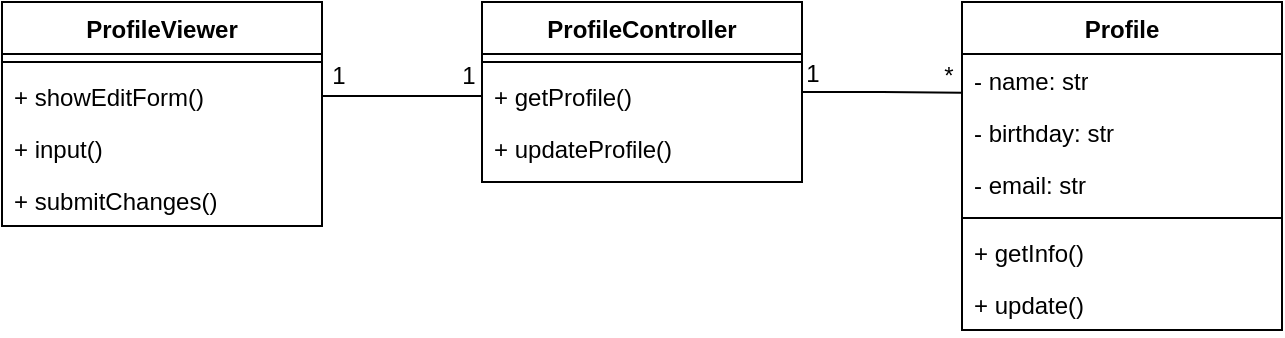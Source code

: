 <mxfile version="26.1.1">
  <diagram id="C5RBs43oDa-KdzZeNtuy" name="Page-1">
    <mxGraphModel dx="992" dy="538" grid="1" gridSize="10" guides="1" tooltips="1" connect="1" arrows="1" fold="1" page="1" pageScale="1" pageWidth="827" pageHeight="1169" math="0" shadow="0">
      <root>
        <mxCell id="WIyWlLk6GJQsqaUBKTNV-0" />
        <mxCell id="WIyWlLk6GJQsqaUBKTNV-1" parent="WIyWlLk6GJQsqaUBKTNV-0" />
        <mxCell id="zkfFHV4jXpPFQw0GAbJ--0" value="ProfileViewer" style="swimlane;fontStyle=1;align=center;verticalAlign=top;childLayout=stackLayout;horizontal=1;startSize=26;horizontalStack=0;resizeParent=1;resizeLast=0;collapsible=1;marginBottom=0;rounded=0;shadow=0;strokeWidth=1;" parent="WIyWlLk6GJQsqaUBKTNV-1" vertex="1">
          <mxGeometry x="40" y="120" width="160" height="112" as="geometry">
            <mxRectangle x="230" y="140" width="160" height="26" as="alternateBounds" />
          </mxGeometry>
        </mxCell>
        <mxCell id="zkfFHV4jXpPFQw0GAbJ--4" value="" style="line;html=1;strokeWidth=1;align=left;verticalAlign=middle;spacingTop=-1;spacingLeft=3;spacingRight=3;rotatable=0;labelPosition=right;points=[];portConstraint=eastwest;" parent="zkfFHV4jXpPFQw0GAbJ--0" vertex="1">
          <mxGeometry y="26" width="160" height="8" as="geometry" />
        </mxCell>
        <mxCell id="zkfFHV4jXpPFQw0GAbJ--5" value="+ showEditForm()" style="text;align=left;verticalAlign=top;spacingLeft=4;spacingRight=4;overflow=hidden;rotatable=0;points=[[0,0.5],[1,0.5]];portConstraint=eastwest;" parent="zkfFHV4jXpPFQw0GAbJ--0" vertex="1">
          <mxGeometry y="34" width="160" height="26" as="geometry" />
        </mxCell>
        <mxCell id="pf0uQ8Y822V4jaqbTyC7-0" value="+ input()" style="text;align=left;verticalAlign=top;spacingLeft=4;spacingRight=4;overflow=hidden;rotatable=0;points=[[0,0.5],[1,0.5]];portConstraint=eastwest;" vertex="1" parent="zkfFHV4jXpPFQw0GAbJ--0">
          <mxGeometry y="60" width="160" height="26" as="geometry" />
        </mxCell>
        <mxCell id="pf0uQ8Y822V4jaqbTyC7-1" value="+ submitChanges()" style="text;align=left;verticalAlign=top;spacingLeft=4;spacingRight=4;overflow=hidden;rotatable=0;points=[[0,0.5],[1,0.5]];portConstraint=eastwest;" vertex="1" parent="zkfFHV4jXpPFQw0GAbJ--0">
          <mxGeometry y="86" width="160" height="26" as="geometry" />
        </mxCell>
        <mxCell id="pf0uQ8Y822V4jaqbTyC7-2" value="ProfileController" style="swimlane;fontStyle=1;align=center;verticalAlign=top;childLayout=stackLayout;horizontal=1;startSize=26;horizontalStack=0;resizeParent=1;resizeLast=0;collapsible=1;marginBottom=0;rounded=0;shadow=0;strokeWidth=1;" vertex="1" parent="WIyWlLk6GJQsqaUBKTNV-1">
          <mxGeometry x="280" y="120" width="160" height="90" as="geometry">
            <mxRectangle x="230" y="140" width="160" height="26" as="alternateBounds" />
          </mxGeometry>
        </mxCell>
        <mxCell id="pf0uQ8Y822V4jaqbTyC7-3" value="" style="line;html=1;strokeWidth=1;align=left;verticalAlign=middle;spacingTop=-1;spacingLeft=3;spacingRight=3;rotatable=0;labelPosition=right;points=[];portConstraint=eastwest;" vertex="1" parent="pf0uQ8Y822V4jaqbTyC7-2">
          <mxGeometry y="26" width="160" height="8" as="geometry" />
        </mxCell>
        <mxCell id="pf0uQ8Y822V4jaqbTyC7-4" value="+ getProfile()" style="text;align=left;verticalAlign=top;spacingLeft=4;spacingRight=4;overflow=hidden;rotatable=0;points=[[0,0.5],[1,0.5]];portConstraint=eastwest;" vertex="1" parent="pf0uQ8Y822V4jaqbTyC7-2">
          <mxGeometry y="34" width="160" height="26" as="geometry" />
        </mxCell>
        <mxCell id="pf0uQ8Y822V4jaqbTyC7-5" value="+ updateProfile()" style="text;align=left;verticalAlign=top;spacingLeft=4;spacingRight=4;overflow=hidden;rotatable=0;points=[[0,0.5],[1,0.5]];portConstraint=eastwest;" vertex="1" parent="pf0uQ8Y822V4jaqbTyC7-2">
          <mxGeometry y="60" width="160" height="26" as="geometry" />
        </mxCell>
        <mxCell id="pf0uQ8Y822V4jaqbTyC7-13" value="Profile" style="swimlane;fontStyle=1;align=center;verticalAlign=top;childLayout=stackLayout;horizontal=1;startSize=26;horizontalStack=0;resizeParent=1;resizeParentMax=0;resizeLast=0;collapsible=1;marginBottom=0;whiteSpace=wrap;html=1;" vertex="1" parent="WIyWlLk6GJQsqaUBKTNV-1">
          <mxGeometry x="520" y="120" width="160" height="164" as="geometry" />
        </mxCell>
        <mxCell id="pf0uQ8Y822V4jaqbTyC7-14" value="- name: str" style="text;strokeColor=none;fillColor=none;align=left;verticalAlign=top;spacingLeft=4;spacingRight=4;overflow=hidden;rotatable=0;points=[[0,0.5],[1,0.5]];portConstraint=eastwest;whiteSpace=wrap;html=1;" vertex="1" parent="pf0uQ8Y822V4jaqbTyC7-13">
          <mxGeometry y="26" width="160" height="26" as="geometry" />
        </mxCell>
        <mxCell id="pf0uQ8Y822V4jaqbTyC7-17" value="- birthday: str" style="text;strokeColor=none;fillColor=none;align=left;verticalAlign=top;spacingLeft=4;spacingRight=4;overflow=hidden;rotatable=0;points=[[0,0.5],[1,0.5]];portConstraint=eastwest;whiteSpace=wrap;html=1;" vertex="1" parent="pf0uQ8Y822V4jaqbTyC7-13">
          <mxGeometry y="52" width="160" height="26" as="geometry" />
        </mxCell>
        <mxCell id="pf0uQ8Y822V4jaqbTyC7-18" value="- email: str" style="text;strokeColor=none;fillColor=none;align=left;verticalAlign=top;spacingLeft=4;spacingRight=4;overflow=hidden;rotatable=0;points=[[0,0.5],[1,0.5]];portConstraint=eastwest;whiteSpace=wrap;html=1;" vertex="1" parent="pf0uQ8Y822V4jaqbTyC7-13">
          <mxGeometry y="78" width="160" height="26" as="geometry" />
        </mxCell>
        <mxCell id="pf0uQ8Y822V4jaqbTyC7-15" value="" style="line;strokeWidth=1;fillColor=none;align=left;verticalAlign=middle;spacingTop=-1;spacingLeft=3;spacingRight=3;rotatable=0;labelPosition=right;points=[];portConstraint=eastwest;strokeColor=inherit;" vertex="1" parent="pf0uQ8Y822V4jaqbTyC7-13">
          <mxGeometry y="104" width="160" height="8" as="geometry" />
        </mxCell>
        <mxCell id="pf0uQ8Y822V4jaqbTyC7-16" value="+ getInfo()" style="text;strokeColor=none;fillColor=none;align=left;verticalAlign=top;spacingLeft=4;spacingRight=4;overflow=hidden;rotatable=0;points=[[0,0.5],[1,0.5]];portConstraint=eastwest;whiteSpace=wrap;html=1;" vertex="1" parent="pf0uQ8Y822V4jaqbTyC7-13">
          <mxGeometry y="112" width="160" height="26" as="geometry" />
        </mxCell>
        <mxCell id="pf0uQ8Y822V4jaqbTyC7-19" value="+ update()" style="text;strokeColor=none;fillColor=none;align=left;verticalAlign=top;spacingLeft=4;spacingRight=4;overflow=hidden;rotatable=0;points=[[0,0.5],[1,0.5]];portConstraint=eastwest;whiteSpace=wrap;html=1;" vertex="1" parent="pf0uQ8Y822V4jaqbTyC7-13">
          <mxGeometry y="138" width="160" height="26" as="geometry" />
        </mxCell>
        <mxCell id="pf0uQ8Y822V4jaqbTyC7-21" style="edgeStyle=orthogonalEdgeStyle;rounded=0;orthogonalLoop=1;jettySize=auto;html=1;exitX=1;exitY=0.5;exitDx=0;exitDy=0;entryX=0;entryY=0.5;entryDx=0;entryDy=0;endArrow=none;startFill=0;" edge="1" parent="WIyWlLk6GJQsqaUBKTNV-1" source="zkfFHV4jXpPFQw0GAbJ--5" target="pf0uQ8Y822V4jaqbTyC7-4">
          <mxGeometry relative="1" as="geometry" />
        </mxCell>
        <mxCell id="pf0uQ8Y822V4jaqbTyC7-22" style="edgeStyle=orthogonalEdgeStyle;rounded=0;orthogonalLoop=1;jettySize=auto;html=1;exitX=1;exitY=0.5;exitDx=0;exitDy=0;entryX=0.002;entryY=0.745;entryDx=0;entryDy=0;entryPerimeter=0;endArrow=none;startFill=0;" edge="1" parent="WIyWlLk6GJQsqaUBKTNV-1" source="pf0uQ8Y822V4jaqbTyC7-2" target="pf0uQ8Y822V4jaqbTyC7-14">
          <mxGeometry relative="1" as="geometry">
            <mxPoint x="520" y="166" as="targetPoint" />
            <Array as="points">
              <mxPoint x="480" y="165" />
            </Array>
          </mxGeometry>
        </mxCell>
        <mxCell id="pf0uQ8Y822V4jaqbTyC7-23" value="1" style="text;html=1;align=center;verticalAlign=middle;resizable=0;points=[];autosize=1;strokeColor=none;fillColor=none;" vertex="1" parent="WIyWlLk6GJQsqaUBKTNV-1">
          <mxGeometry x="193" y="142" width="30" height="30" as="geometry" />
        </mxCell>
        <mxCell id="pf0uQ8Y822V4jaqbTyC7-24" value="1" style="text;html=1;align=center;verticalAlign=middle;resizable=0;points=[];autosize=1;strokeColor=none;fillColor=none;" vertex="1" parent="WIyWlLk6GJQsqaUBKTNV-1">
          <mxGeometry x="258" y="142" width="30" height="30" as="geometry" />
        </mxCell>
        <mxCell id="pf0uQ8Y822V4jaqbTyC7-25" value="1" style="text;html=1;align=center;verticalAlign=middle;resizable=0;points=[];autosize=1;strokeColor=none;fillColor=none;" vertex="1" parent="WIyWlLk6GJQsqaUBKTNV-1">
          <mxGeometry x="430" y="141" width="30" height="30" as="geometry" />
        </mxCell>
        <mxCell id="pf0uQ8Y822V4jaqbTyC7-26" value="*" style="text;html=1;align=center;verticalAlign=middle;resizable=0;points=[];autosize=1;strokeColor=none;fillColor=none;" vertex="1" parent="WIyWlLk6GJQsqaUBKTNV-1">
          <mxGeometry x="498" y="142" width="30" height="30" as="geometry" />
        </mxCell>
      </root>
    </mxGraphModel>
  </diagram>
</mxfile>
